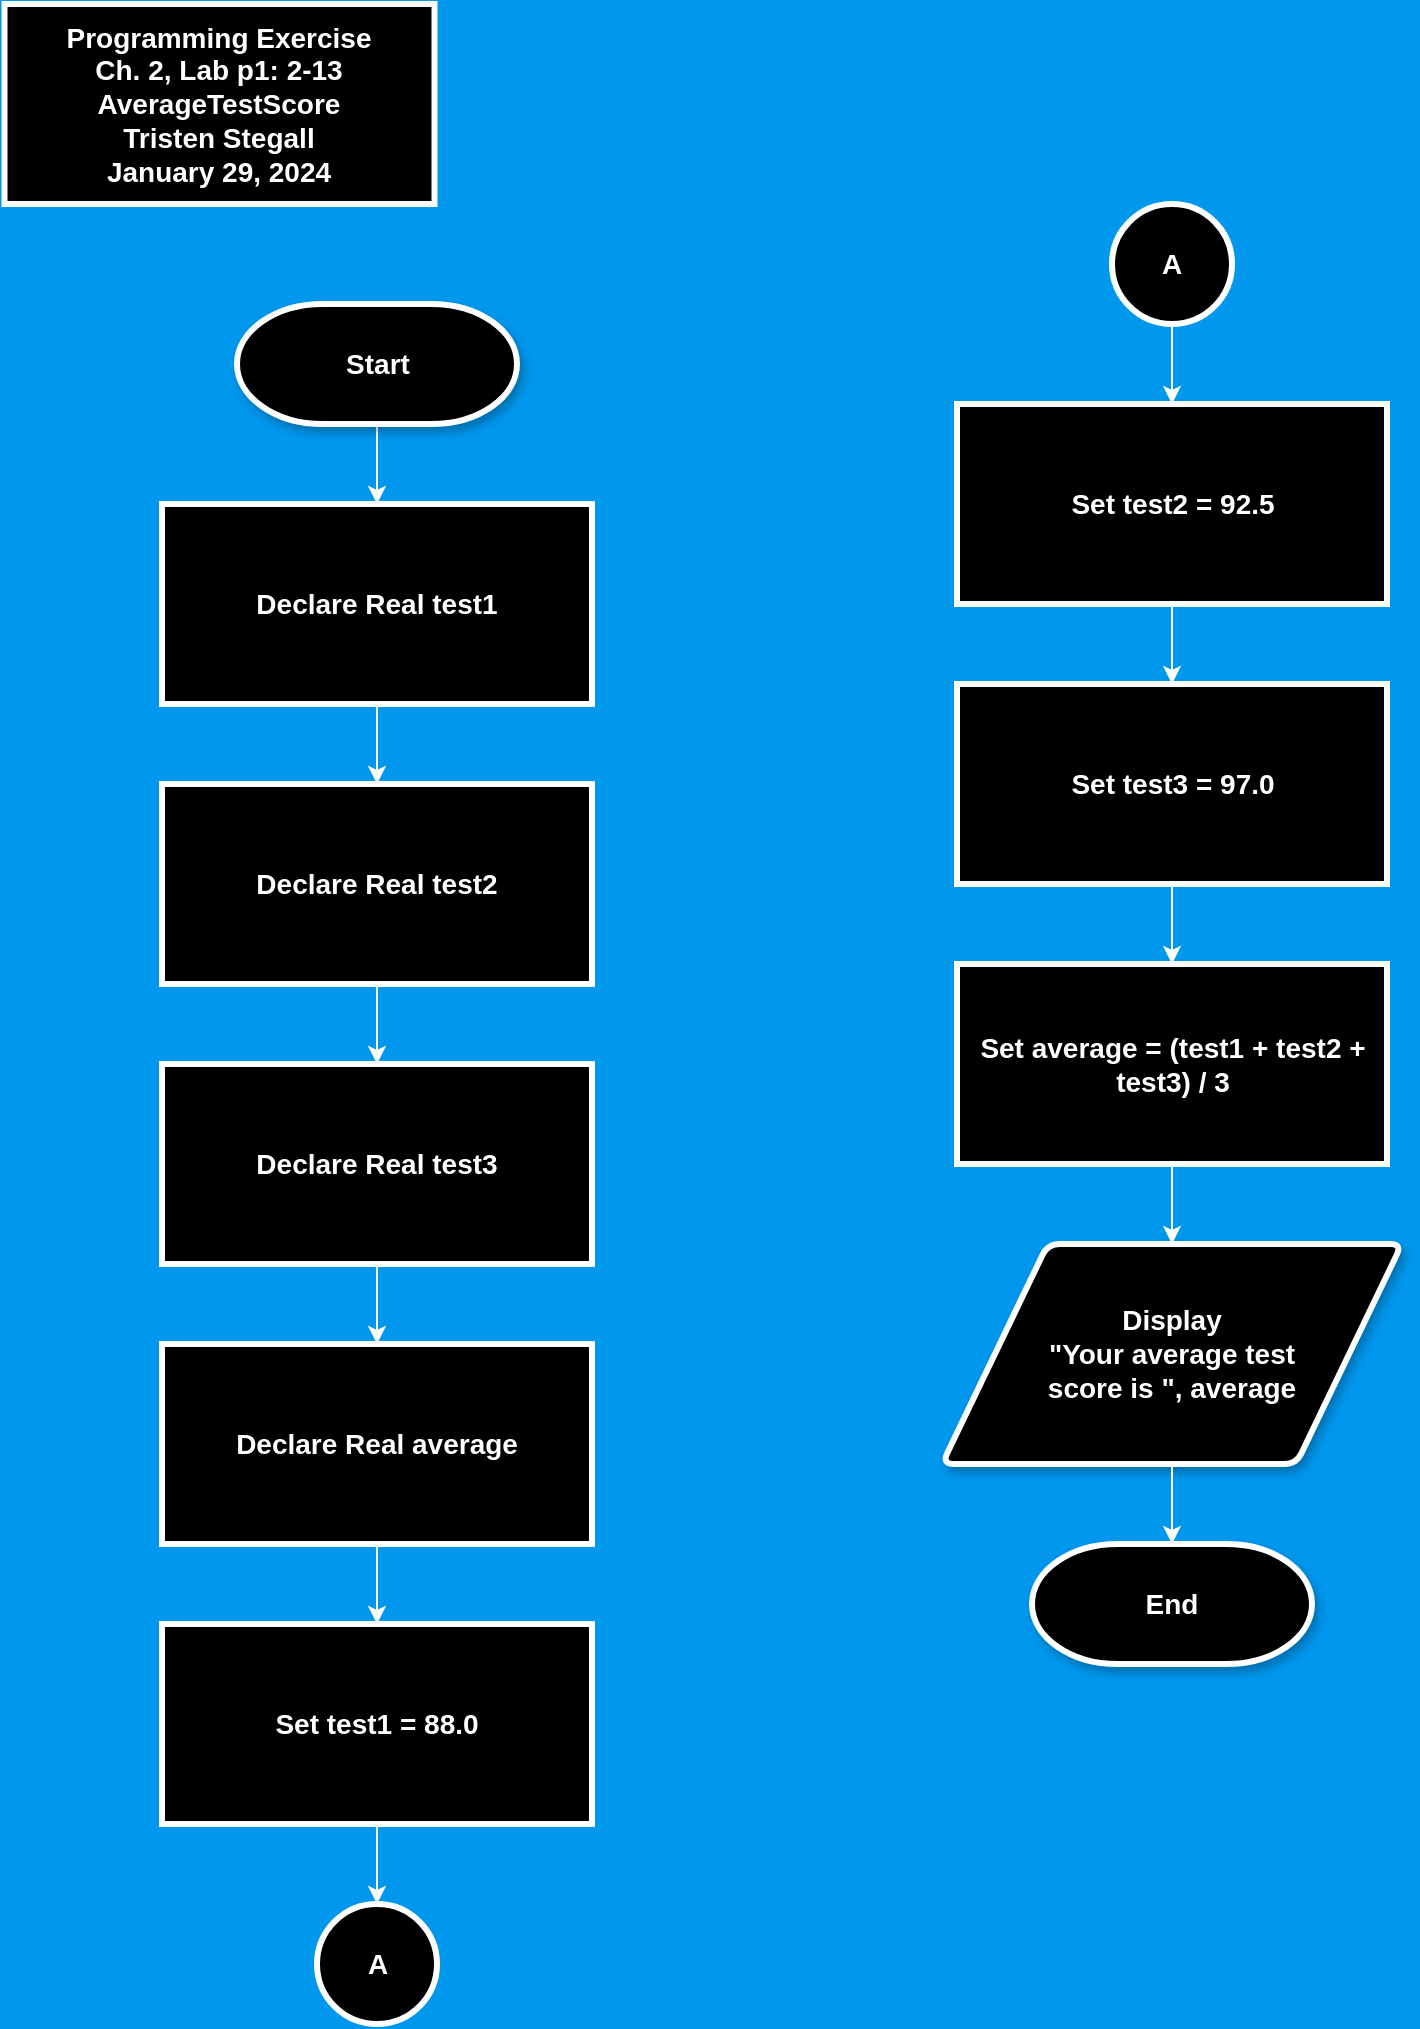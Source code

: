 <mxfile version="22.1.21" type="github">
  <diagram name="Page-1" id="kJD_zS_uHZHf3z-IyoWm">
    <mxGraphModel dx="1434" dy="790" grid="1" gridSize="10" guides="1" tooltips="1" connect="1" arrows="1" fold="1" page="1" pageScale="1" pageWidth="850" pageHeight="1100" background="#0097ED" math="0" shadow="0">
      <root>
        <mxCell id="0" />
        <mxCell id="1" parent="0" />
        <mxCell id="JvM8XVzWopGdrbEX0t1w-1" value="&lt;div&gt;&lt;span style=&quot;font-size: 14px&quot;&gt;&lt;b&gt;Programming Exercise&lt;/b&gt;&lt;/span&gt;&lt;/div&gt;&lt;div&gt;&lt;span style=&quot;font-size: 14px&quot;&gt;&lt;b&gt;Ch. 2, Lab p1: 2-13 AverageTestScore &lt;br&gt;&lt;/b&gt;&lt;/span&gt;&lt;/div&gt;&lt;div&gt;&lt;span style=&quot;font-size: 14px&quot;&gt;&lt;/span&gt;&lt;/div&gt;&lt;span style=&quot;font-size: 14px&quot;&gt;&lt;b&gt;Tristen Stegall&lt;br&gt;January 29, 2024&lt;br&gt;&lt;/b&gt;&lt;/span&gt;" style="rounded=0;whiteSpace=wrap;html=1;strokeWidth=3;fillColor=#000000;strokeColor=#FFFFFF;fontColor=#FFFFFF;" parent="1" vertex="1">
          <mxGeometry x="41.25" y="40" width="215" height="100" as="geometry" />
        </mxCell>
        <mxCell id="JvM8XVzWopGdrbEX0t1w-2" value="&lt;div&gt;&lt;font style=&quot;font-size: 14px&quot;&gt;&lt;b&gt;Display&lt;/b&gt;&lt;/font&gt;&lt;/div&gt;&lt;div&gt;&lt;font style=&quot;font-size: 14px&quot;&gt;&lt;b&gt;&quot;Your average test&lt;/b&gt;&lt;/font&gt;&lt;/div&gt;&lt;div&gt;&lt;font style=&quot;font-size: 14px&quot;&gt;&lt;b&gt;score is &quot;, average&lt;/b&gt;&lt;/font&gt;&lt;/div&gt;" style="shape=parallelogram;html=1;strokeWidth=3;perimeter=parallelogramPerimeter;whiteSpace=wrap;rounded=1;arcSize=12;size=0.23;shadow=1;strokeColor=#FFFFFF;fontColor=#FFFFFF;fillColor=#000000;" parent="1" vertex="1">
          <mxGeometry x="510" y="660" width="230" height="110" as="geometry" />
        </mxCell>
        <mxCell id="JvM8XVzWopGdrbEX0t1w-24" style="edgeStyle=orthogonalEdgeStyle;rounded=0;orthogonalLoop=1;jettySize=auto;html=1;strokeColor=#FFFFFF;fontColor=#FFFFFF;" parent="1" source="JvM8XVzWopGdrbEX0t1w-3" target="JvM8XVzWopGdrbEX0t1w-21" edge="1">
          <mxGeometry relative="1" as="geometry" />
        </mxCell>
        <mxCell id="JvM8XVzWopGdrbEX0t1w-3" value="&lt;span style=&quot;font-size: 14px&quot;&gt;&lt;b&gt;Set test2 = 92.5&lt;br&gt;&lt;/b&gt;&lt;/span&gt;" style="rounded=0;whiteSpace=wrap;html=1;strokeWidth=3;strokeColor=#FFFFFF;fontColor=#FFFFFF;fillColor=#000000;" parent="1" vertex="1">
          <mxGeometry x="517.5" y="240" width="215" height="100" as="geometry" />
        </mxCell>
        <mxCell id="JvM8XVzWopGdrbEX0t1w-12" style="edgeStyle=orthogonalEdgeStyle;rounded=0;orthogonalLoop=1;jettySize=auto;html=1;entryX=0.5;entryY=0;entryDx=0;entryDy=0;strokeColor=#FFFFFF;fontColor=#FFFFFF;" parent="1" source="JvM8XVzWopGdrbEX0t1w-4" target="JvM8XVzWopGdrbEX0t1w-11" edge="1">
          <mxGeometry relative="1" as="geometry" />
        </mxCell>
        <mxCell id="JvM8XVzWopGdrbEX0t1w-4" value="&lt;font style=&quot;font-size: 14px&quot;&gt;&lt;b&gt;Start&lt;/b&gt;&lt;/font&gt;" style="strokeWidth=3;html=1;shape=mxgraph.flowchart.terminator;whiteSpace=wrap;shadow=1;strokeColor=#FFFFFF;fontColor=#FFFFFF;fillColor=#000000;" parent="1" vertex="1">
          <mxGeometry x="157.5" y="190" width="140" height="60" as="geometry" />
        </mxCell>
        <mxCell id="JvM8XVzWopGdrbEX0t1w-5" value="&lt;font style=&quot;font-size: 14px&quot;&gt;&lt;b&gt;End&lt;/b&gt;&lt;/font&gt;" style="strokeWidth=3;html=1;shape=mxgraph.flowchart.terminator;whiteSpace=wrap;shadow=1;strokeColor=#FFFFFF;fontColor=#FFFFFF;fillColor=#000000;" parent="1" vertex="1">
          <mxGeometry x="555" y="810" width="140" height="60" as="geometry" />
        </mxCell>
        <mxCell id="JvM8XVzWopGdrbEX0t1w-18" style="edgeStyle=orthogonalEdgeStyle;rounded=0;orthogonalLoop=1;jettySize=auto;html=1;entryX=0.5;entryY=0;entryDx=0;entryDy=0;strokeColor=#FFFFFF;fontColor=#FFFFFF;" parent="1" source="JvM8XVzWopGdrbEX0t1w-8" target="JvM8XVzWopGdrbEX0t1w-16" edge="1">
          <mxGeometry relative="1" as="geometry" />
        </mxCell>
        <mxCell id="JvM8XVzWopGdrbEX0t1w-8" value="&lt;span style=&quot;font-size: 14px&quot;&gt;&lt;b&gt;Declare Real average&lt;br&gt;&lt;/b&gt;&lt;/span&gt;" style="rounded=0;whiteSpace=wrap;html=1;strokeWidth=3;strokeColor=#FFFFFF;fontColor=#FFFFFF;fillColor=#000000;" parent="1" vertex="1">
          <mxGeometry x="120" y="710" width="215" height="100" as="geometry" />
        </mxCell>
        <mxCell id="JvM8XVzWopGdrbEX0t1w-15" style="edgeStyle=orthogonalEdgeStyle;rounded=0;orthogonalLoop=1;jettySize=auto;html=1;entryX=0.5;entryY=0;entryDx=0;entryDy=0;strokeColor=#FFFFFF;fontColor=#FFFFFF;" parent="1" source="JvM8XVzWopGdrbEX0t1w-9" target="JvM8XVzWopGdrbEX0t1w-8" edge="1">
          <mxGeometry relative="1" as="geometry" />
        </mxCell>
        <mxCell id="JvM8XVzWopGdrbEX0t1w-9" value="&lt;span style=&quot;font-size: 14px&quot;&gt;&lt;b&gt;Declare Real test3&lt;/b&gt;&lt;/span&gt;" style="rounded=0;whiteSpace=wrap;html=1;strokeWidth=3;strokeColor=#FFFFFF;fontColor=#FFFFFF;fillColor=#000000;" parent="1" vertex="1">
          <mxGeometry x="120" y="570" width="215" height="100" as="geometry" />
        </mxCell>
        <mxCell id="JvM8XVzWopGdrbEX0t1w-14" style="edgeStyle=orthogonalEdgeStyle;rounded=0;orthogonalLoop=1;jettySize=auto;html=1;entryX=0.5;entryY=0;entryDx=0;entryDy=0;strokeColor=#FFFFFF;fontColor=#FFFFFF;" parent="1" source="JvM8XVzWopGdrbEX0t1w-10" target="JvM8XVzWopGdrbEX0t1w-9" edge="1">
          <mxGeometry relative="1" as="geometry" />
        </mxCell>
        <mxCell id="JvM8XVzWopGdrbEX0t1w-10" value="&lt;span style=&quot;font-size: 14px&quot;&gt;&lt;b&gt;Declare Real test2&lt;/b&gt;&lt;/span&gt;" style="rounded=0;whiteSpace=wrap;html=1;strokeWidth=3;strokeColor=#FFFFFF;fontColor=#FFFFFF;fillColor=#000000;" parent="1" vertex="1">
          <mxGeometry x="120" y="430" width="215" height="100" as="geometry" />
        </mxCell>
        <mxCell id="JvM8XVzWopGdrbEX0t1w-13" style="edgeStyle=orthogonalEdgeStyle;rounded=0;orthogonalLoop=1;jettySize=auto;html=1;entryX=0.5;entryY=0;entryDx=0;entryDy=0;strokeColor=#FFFFFF;fontColor=#FFFFFF;" parent="1" source="JvM8XVzWopGdrbEX0t1w-11" target="JvM8XVzWopGdrbEX0t1w-10" edge="1">
          <mxGeometry relative="1" as="geometry" />
        </mxCell>
        <mxCell id="JvM8XVzWopGdrbEX0t1w-11" value="&lt;div&gt;&lt;span style=&quot;font-size: 14px&quot;&gt;&lt;b&gt;Declare Real test1&lt;/b&gt;&lt;/span&gt;&lt;/div&gt;" style="rounded=0;whiteSpace=wrap;html=1;strokeWidth=3;strokeColor=#FFFFFF;fontColor=#FFFFFF;fillColor=#000000;" parent="1" vertex="1">
          <mxGeometry x="120" y="290" width="215" height="100" as="geometry" />
        </mxCell>
        <mxCell id="JvM8XVzWopGdrbEX0t1w-16" value="&lt;span style=&quot;font-size: 14px&quot;&gt;&lt;b&gt;Set test1 = 88.0&lt;br&gt;&lt;/b&gt;&lt;/span&gt;" style="rounded=0;whiteSpace=wrap;html=1;strokeWidth=3;strokeColor=#FFFFFF;fontColor=#FFFFFF;fillColor=#000000;" parent="1" vertex="1">
          <mxGeometry x="120" y="850" width="215" height="100" as="geometry" />
        </mxCell>
        <mxCell id="JvM8XVzWopGdrbEX0t1w-17" value="&lt;font style=&quot;font-size: 14px&quot;&gt;&lt;b&gt;A&lt;/b&gt;&lt;/font&gt;" style="strokeWidth=3;html=1;shape=mxgraph.flowchart.start_2;whiteSpace=wrap;strokeColor=#FFFFFF;fontColor=#FFFFFF;fillColor=#000000;" parent="1" vertex="1">
          <mxGeometry x="197.5" y="990" width="60" height="60" as="geometry" />
        </mxCell>
        <mxCell id="JvM8XVzWopGdrbEX0t1w-19" style="edgeStyle=orthogonalEdgeStyle;rounded=0;orthogonalLoop=1;jettySize=auto;html=1;entryX=0.5;entryY=0;entryDx=0;entryDy=0;entryPerimeter=0;strokeColor=#FFFFFF;fontColor=#FFFFFF;" parent="1" source="JvM8XVzWopGdrbEX0t1w-16" target="JvM8XVzWopGdrbEX0t1w-17" edge="1">
          <mxGeometry relative="1" as="geometry" />
        </mxCell>
        <mxCell id="JvM8XVzWopGdrbEX0t1w-23" style="edgeStyle=orthogonalEdgeStyle;rounded=0;orthogonalLoop=1;jettySize=auto;html=1;entryX=0.5;entryY=0;entryDx=0;entryDy=0;strokeColor=#FFFFFF;fontColor=#FFFFFF;" parent="1" source="JvM8XVzWopGdrbEX0t1w-20" target="JvM8XVzWopGdrbEX0t1w-3" edge="1">
          <mxGeometry relative="1" as="geometry" />
        </mxCell>
        <mxCell id="JvM8XVzWopGdrbEX0t1w-20" value="&lt;font style=&quot;font-size: 14px&quot;&gt;&lt;b&gt;A&lt;/b&gt;&lt;/font&gt;" style="strokeWidth=3;html=1;shape=mxgraph.flowchart.start_2;whiteSpace=wrap;strokeColor=#FFFFFF;fontColor=#FFFFFF;fillColor=#000000;" parent="1" vertex="1">
          <mxGeometry x="595" y="140" width="60" height="60" as="geometry" />
        </mxCell>
        <mxCell id="JvM8XVzWopGdrbEX0t1w-25" style="edgeStyle=orthogonalEdgeStyle;rounded=0;orthogonalLoop=1;jettySize=auto;html=1;strokeColor=#FFFFFF;fontColor=#FFFFFF;" parent="1" source="JvM8XVzWopGdrbEX0t1w-21" target="JvM8XVzWopGdrbEX0t1w-22" edge="1">
          <mxGeometry relative="1" as="geometry" />
        </mxCell>
        <mxCell id="JvM8XVzWopGdrbEX0t1w-21" value="&lt;span style=&quot;font-size: 14px&quot;&gt;&lt;b&gt;Set test3 = 97.0&lt;br&gt;&lt;/b&gt;&lt;/span&gt;" style="rounded=0;whiteSpace=wrap;html=1;strokeWidth=3;strokeColor=#FFFFFF;fontColor=#FFFFFF;fillColor=#000000;" parent="1" vertex="1">
          <mxGeometry x="517.5" y="380" width="215" height="100" as="geometry" />
        </mxCell>
        <mxCell id="JvM8XVzWopGdrbEX0t1w-26" style="edgeStyle=orthogonalEdgeStyle;rounded=0;orthogonalLoop=1;jettySize=auto;html=1;entryX=0.5;entryY=0;entryDx=0;entryDy=0;strokeColor=#FFFFFF;fontColor=#FFFFFF;" parent="1" source="JvM8XVzWopGdrbEX0t1w-22" target="JvM8XVzWopGdrbEX0t1w-2" edge="1">
          <mxGeometry relative="1" as="geometry" />
        </mxCell>
        <mxCell id="JvM8XVzWopGdrbEX0t1w-22" value="&lt;span style=&quot;font-size: 14px&quot;&gt;&lt;b&gt;Set average = (test1 + test2 + test3) / 3&lt;br&gt;&lt;/b&gt;&lt;/span&gt;" style="rounded=0;whiteSpace=wrap;html=1;strokeWidth=3;strokeColor=#FFFFFF;fontColor=#FFFFFF;fillColor=#000000;" parent="1" vertex="1">
          <mxGeometry x="517.5" y="520" width="215" height="100" as="geometry" />
        </mxCell>
        <mxCell id="JvM8XVzWopGdrbEX0t1w-27" style="edgeStyle=orthogonalEdgeStyle;rounded=0;orthogonalLoop=1;jettySize=auto;html=1;entryX=0.5;entryY=0;entryDx=0;entryDy=0;entryPerimeter=0;strokeColor=#FFFFFF;fontColor=#FFFFFF;" parent="1" source="JvM8XVzWopGdrbEX0t1w-2" target="JvM8XVzWopGdrbEX0t1w-5" edge="1">
          <mxGeometry relative="1" as="geometry" />
        </mxCell>
      </root>
    </mxGraphModel>
  </diagram>
</mxfile>
